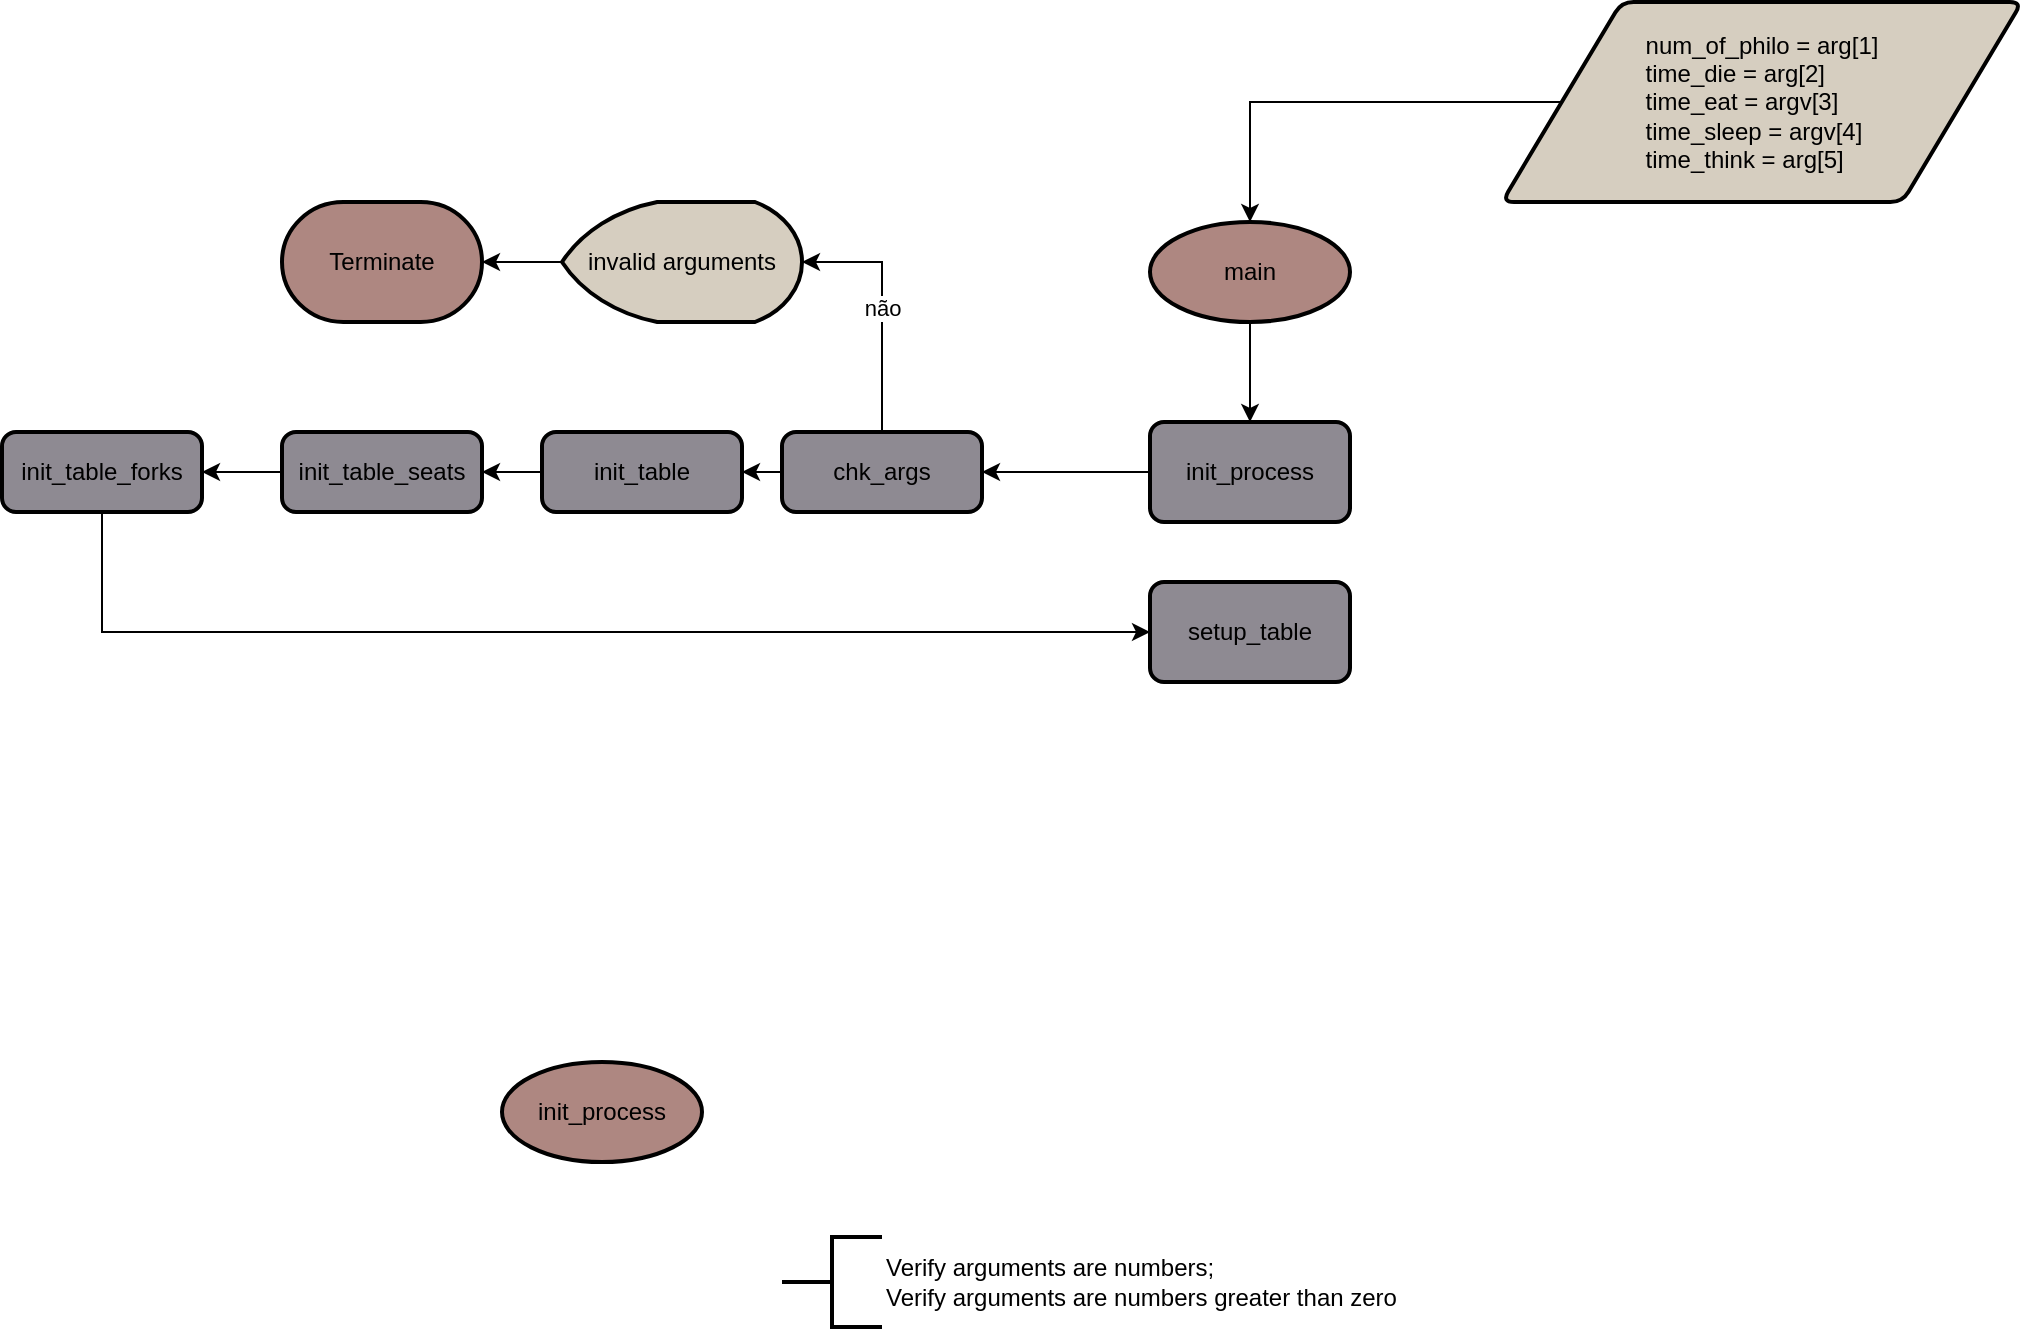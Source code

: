 <mxfile version="18.2.1" type="github">
  <diagram id="75WL5PLw_IwoUXddW2Ck" name="Page-1">
    <mxGraphModel dx="1863" dy="452" grid="1" gridSize="10" guides="1" tooltips="1" connect="1" arrows="1" fold="1" page="1" pageScale="1" pageWidth="827" pageHeight="1169" math="0" shadow="0">
      <root>
        <mxCell id="0" />
        <mxCell id="1" parent="0" />
        <mxCell id="QpZziWP00qO4hB4BiGsR-5" style="edgeStyle=orthogonalEdgeStyle;rounded=0;orthogonalLoop=1;jettySize=auto;html=1;exitX=0.5;exitY=1;exitDx=0;exitDy=0;exitPerimeter=0;" edge="1" parent="1" source="QpZziWP00qO4hB4BiGsR-1" target="QpZziWP00qO4hB4BiGsR-4">
          <mxGeometry relative="1" as="geometry" />
        </mxCell>
        <mxCell id="QpZziWP00qO4hB4BiGsR-1" value="main" style="strokeWidth=2;html=1;shape=mxgraph.flowchart.start_1;whiteSpace=wrap;fillColor=#ae8781;" vertex="1" parent="1">
          <mxGeometry x="364" y="150" width="100" height="50" as="geometry" />
        </mxCell>
        <mxCell id="QpZziWP00qO4hB4BiGsR-3" style="edgeStyle=orthogonalEdgeStyle;rounded=0;orthogonalLoop=1;jettySize=auto;html=1;exitX=0;exitY=0.5;exitDx=0;exitDy=0;entryX=0.5;entryY=0;entryDx=0;entryDy=0;entryPerimeter=0;" edge="1" parent="1" source="QpZziWP00qO4hB4BiGsR-2" target="QpZziWP00qO4hB4BiGsR-1">
          <mxGeometry relative="1" as="geometry" />
        </mxCell>
        <mxCell id="QpZziWP00qO4hB4BiGsR-2" value="&lt;div&gt;num_of_philo = arg[1]&lt;/div&gt;&lt;div align=&quot;left&quot;&gt;time_die = arg[2]&lt;/div&gt;&lt;div align=&quot;left&quot;&gt;time_eat = argv[3]&lt;/div&gt;&lt;div align=&quot;left&quot;&gt;time_sleep = argv[4]&lt;/div&gt;&lt;div align=&quot;left&quot;&gt;time_think = arg[5]&lt;br&gt;&lt;/div&gt;" style="shape=parallelogram;html=1;strokeWidth=2;perimeter=parallelogramPerimeter;whiteSpace=wrap;rounded=1;arcSize=12;size=0.23;fillColor=#d6cec0;" vertex="1" parent="1">
          <mxGeometry x="540" y="40" width="260" height="100" as="geometry" />
        </mxCell>
        <mxCell id="QpZziWP00qO4hB4BiGsR-18" style="edgeStyle=orthogonalEdgeStyle;rounded=0;orthogonalLoop=1;jettySize=auto;html=1;exitX=0;exitY=0.5;exitDx=0;exitDy=0;entryX=1;entryY=0.5;entryDx=0;entryDy=0;" edge="1" parent="1" source="QpZziWP00qO4hB4BiGsR-4" target="QpZziWP00qO4hB4BiGsR-8">
          <mxGeometry relative="1" as="geometry" />
        </mxCell>
        <mxCell id="QpZziWP00qO4hB4BiGsR-4" value="init_process" style="rounded=1;whiteSpace=wrap;html=1;absoluteArcSize=1;arcSize=14;strokeWidth=2;fillColor=#8e8a92;" vertex="1" parent="1">
          <mxGeometry x="364" y="250" width="100" height="50" as="geometry" />
        </mxCell>
        <mxCell id="QpZziWP00qO4hB4BiGsR-6" value="&lt;div&gt;Verify arguments are numbers;&lt;/div&gt;&lt;div&gt;Verify arguments are numbers greater than zero&lt;br&gt;&lt;/div&gt;" style="strokeWidth=2;html=1;shape=mxgraph.flowchart.annotation_2;align=left;labelPosition=right;pointerEvents=1;" vertex="1" parent="1">
          <mxGeometry x="180" y="657.5" width="50" height="45" as="geometry" />
        </mxCell>
        <mxCell id="QpZziWP00qO4hB4BiGsR-7" value="init_process" style="strokeWidth=2;html=1;shape=mxgraph.flowchart.start_1;whiteSpace=wrap;fillColor=#ae8781;" vertex="1" parent="1">
          <mxGeometry x="40" y="570" width="100" height="50" as="geometry" />
        </mxCell>
        <mxCell id="QpZziWP00qO4hB4BiGsR-19" style="edgeStyle=orthogonalEdgeStyle;rounded=0;orthogonalLoop=1;jettySize=auto;html=1;exitX=0;exitY=0.5;exitDx=0;exitDy=0;entryX=1;entryY=0.5;entryDx=0;entryDy=0;" edge="1" parent="1" source="QpZziWP00qO4hB4BiGsR-8" target="QpZziWP00qO4hB4BiGsR-10">
          <mxGeometry relative="1" as="geometry" />
        </mxCell>
        <mxCell id="QpZziWP00qO4hB4BiGsR-8" value="chk_args" style="rounded=1;whiteSpace=wrap;html=1;absoluteArcSize=1;arcSize=14;strokeWidth=2;fillColor=#8e8a92;" vertex="1" parent="1">
          <mxGeometry x="180" y="255" width="100" height="40" as="geometry" />
        </mxCell>
        <mxCell id="QpZziWP00qO4hB4BiGsR-20" style="edgeStyle=orthogonalEdgeStyle;rounded=0;orthogonalLoop=1;jettySize=auto;html=1;exitX=0;exitY=0.5;exitDx=0;exitDy=0;entryX=1;entryY=0.5;entryDx=0;entryDy=0;" edge="1" parent="1" source="QpZziWP00qO4hB4BiGsR-10" target="QpZziWP00qO4hB4BiGsR-11">
          <mxGeometry relative="1" as="geometry" />
        </mxCell>
        <mxCell id="QpZziWP00qO4hB4BiGsR-10" value="init_table" style="rounded=1;whiteSpace=wrap;html=1;absoluteArcSize=1;arcSize=14;strokeWidth=2;fillColor=#8e8a92;" vertex="1" parent="1">
          <mxGeometry x="60" y="255" width="100" height="40" as="geometry" />
        </mxCell>
        <mxCell id="QpZziWP00qO4hB4BiGsR-24" style="edgeStyle=orthogonalEdgeStyle;rounded=0;orthogonalLoop=1;jettySize=auto;html=1;exitX=0;exitY=0.5;exitDx=0;exitDy=0;entryX=1;entryY=0.5;entryDx=0;entryDy=0;" edge="1" parent="1" source="QpZziWP00qO4hB4BiGsR-11" target="QpZziWP00qO4hB4BiGsR-23">
          <mxGeometry relative="1" as="geometry" />
        </mxCell>
        <mxCell id="QpZziWP00qO4hB4BiGsR-11" value="init_table_seats" style="rounded=1;whiteSpace=wrap;html=1;absoluteArcSize=1;arcSize=14;strokeWidth=2;fillColor=#8e8a92;" vertex="1" parent="1">
          <mxGeometry x="-70" y="255" width="100" height="40" as="geometry" />
        </mxCell>
        <mxCell id="QpZziWP00qO4hB4BiGsR-17" value="não" style="edgeStyle=orthogonalEdgeStyle;rounded=0;orthogonalLoop=1;jettySize=auto;html=1;exitX=0.5;exitY=0;exitDx=0;exitDy=0;entryX=1;entryY=0.5;entryDx=0;entryDy=0;entryPerimeter=0;" edge="1" parent="1" source="QpZziWP00qO4hB4BiGsR-8" target="QpZziWP00qO4hB4BiGsR-16">
          <mxGeometry relative="1" as="geometry" />
        </mxCell>
        <mxCell id="QpZziWP00qO4hB4BiGsR-22" style="edgeStyle=orthogonalEdgeStyle;rounded=0;orthogonalLoop=1;jettySize=auto;html=1;exitX=0;exitY=0.5;exitDx=0;exitDy=0;exitPerimeter=0;entryX=1;entryY=0.5;entryDx=0;entryDy=0;entryPerimeter=0;" edge="1" parent="1" source="QpZziWP00qO4hB4BiGsR-16" target="QpZziWP00qO4hB4BiGsR-21">
          <mxGeometry relative="1" as="geometry" />
        </mxCell>
        <mxCell id="QpZziWP00qO4hB4BiGsR-16" value="invalid arguments" style="strokeWidth=2;html=1;shape=mxgraph.flowchart.display;whiteSpace=wrap;fillColor=#d6cec0;" vertex="1" parent="1">
          <mxGeometry x="70" y="140" width="120" height="60" as="geometry" />
        </mxCell>
        <mxCell id="QpZziWP00qO4hB4BiGsR-21" value="Terminate" style="strokeWidth=2;html=1;shape=mxgraph.flowchart.terminator;whiteSpace=wrap;fillColor=#AE8781;" vertex="1" parent="1">
          <mxGeometry x="-70" y="140" width="100" height="60" as="geometry" />
        </mxCell>
        <mxCell id="QpZziWP00qO4hB4BiGsR-26" style="edgeStyle=orthogonalEdgeStyle;rounded=0;orthogonalLoop=1;jettySize=auto;html=1;exitX=0.5;exitY=1;exitDx=0;exitDy=0;entryX=0;entryY=0.5;entryDx=0;entryDy=0;" edge="1" parent="1" source="QpZziWP00qO4hB4BiGsR-23" target="QpZziWP00qO4hB4BiGsR-25">
          <mxGeometry relative="1" as="geometry" />
        </mxCell>
        <mxCell id="QpZziWP00qO4hB4BiGsR-23" value="init_table_forks" style="rounded=1;whiteSpace=wrap;html=1;absoluteArcSize=1;arcSize=14;strokeWidth=2;fillColor=#8e8a92;" vertex="1" parent="1">
          <mxGeometry x="-210" y="255" width="100" height="40" as="geometry" />
        </mxCell>
        <mxCell id="QpZziWP00qO4hB4BiGsR-25" value="setup_table" style="rounded=1;whiteSpace=wrap;html=1;absoluteArcSize=1;arcSize=14;strokeWidth=2;fillColor=#8E8A92;" vertex="1" parent="1">
          <mxGeometry x="364" y="330" width="100" height="50" as="geometry" />
        </mxCell>
      </root>
    </mxGraphModel>
  </diagram>
</mxfile>
